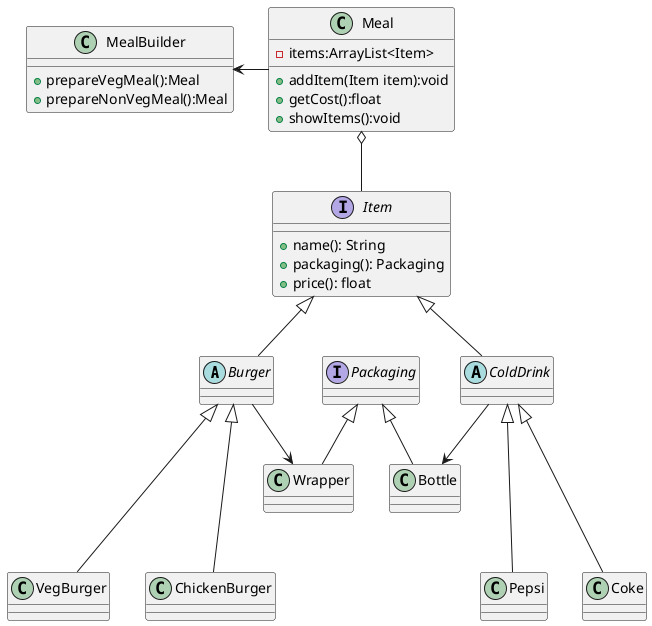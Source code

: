 @startuml
'https://plantuml.com/class-diagram

abstract class Burger
abstract class ColdDrink
class MealBuilder {
    +prepareVegMeal():Meal
    +prepareNonVegMeal():Meal
}
class Meal {
    -items:ArrayList<Item>
    +addItem(Item item):void
    +getCost():float
    +showItems():void
}
class VegBurger
class ChickenBurger
class Pepsi
class Coke
class Wrapper
class Bottle
interface Packaging
interface Item {
    +name(): String
    +packaging(): Packaging
    +price(): float
}


MealBuilder <- Meal
Meal o-- Item

Item <|-- Burger
Item <|-- ColdDrink

Burger --> Wrapper
ColdDrink --> Bottle

Packaging <|-- Wrapper
Packaging <|-- Bottle

Burger <|--- VegBurger
Burger <|--- ChickenBurger

ColdDrink <|--- Coke
ColdDrink <|--- Pepsi
@enduml